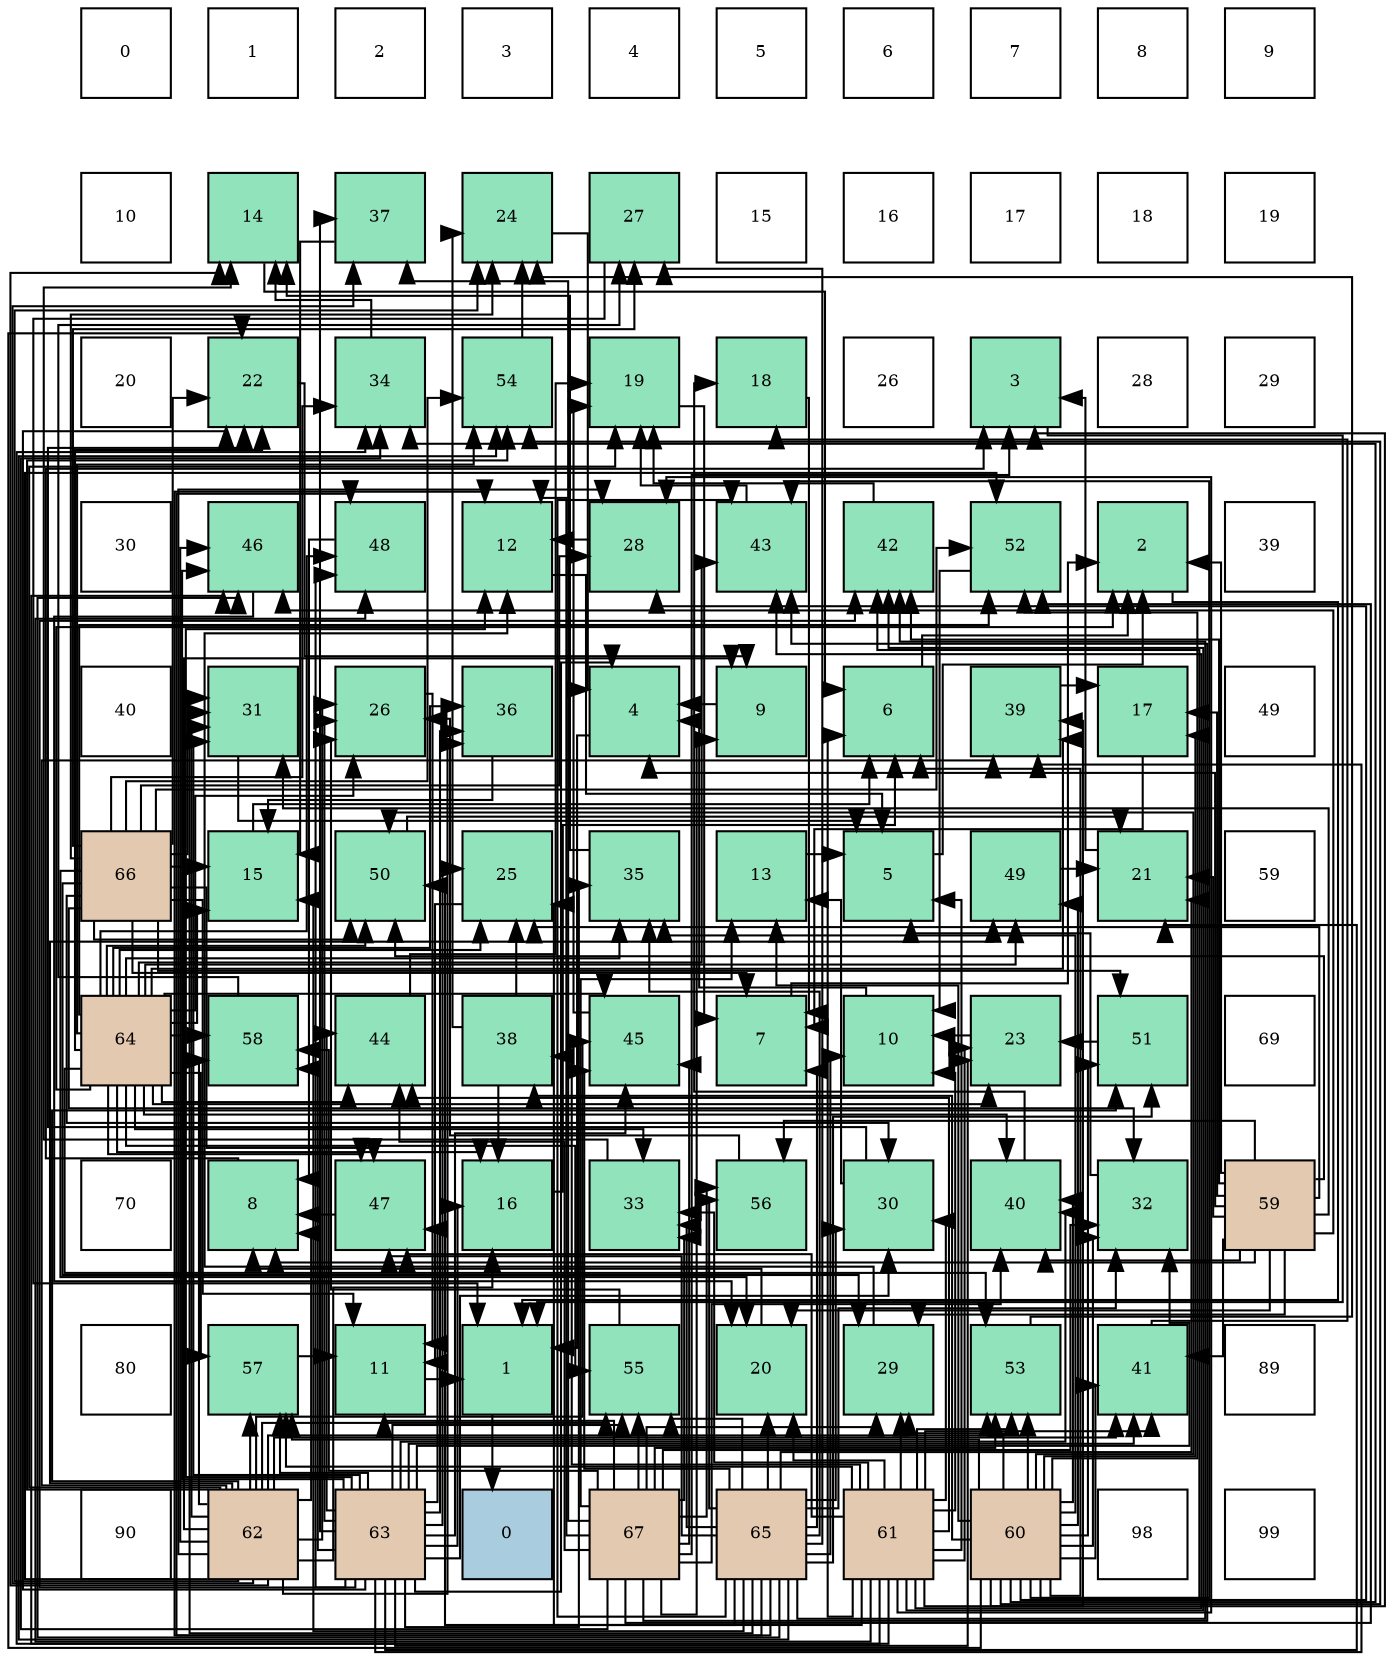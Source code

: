 digraph layout{
 rankdir=TB;
 splines=ortho;
 node [style=filled shape=square fixedsize=true width=0.6];
0[label="0", fontsize=8, fillcolor="#ffffff"];
1[label="1", fontsize=8, fillcolor="#ffffff"];
2[label="2", fontsize=8, fillcolor="#ffffff"];
3[label="3", fontsize=8, fillcolor="#ffffff"];
4[label="4", fontsize=8, fillcolor="#ffffff"];
5[label="5", fontsize=8, fillcolor="#ffffff"];
6[label="6", fontsize=8, fillcolor="#ffffff"];
7[label="7", fontsize=8, fillcolor="#ffffff"];
8[label="8", fontsize=8, fillcolor="#ffffff"];
9[label="9", fontsize=8, fillcolor="#ffffff"];
10[label="10", fontsize=8, fillcolor="#ffffff"];
11[label="14", fontsize=8, fillcolor="#91e3bb"];
12[label="37", fontsize=8, fillcolor="#91e3bb"];
13[label="24", fontsize=8, fillcolor="#91e3bb"];
14[label="27", fontsize=8, fillcolor="#91e3bb"];
15[label="15", fontsize=8, fillcolor="#ffffff"];
16[label="16", fontsize=8, fillcolor="#ffffff"];
17[label="17", fontsize=8, fillcolor="#ffffff"];
18[label="18", fontsize=8, fillcolor="#ffffff"];
19[label="19", fontsize=8, fillcolor="#ffffff"];
20[label="20", fontsize=8, fillcolor="#ffffff"];
21[label="22", fontsize=8, fillcolor="#91e3bb"];
22[label="34", fontsize=8, fillcolor="#91e3bb"];
23[label="54", fontsize=8, fillcolor="#91e3bb"];
24[label="19", fontsize=8, fillcolor="#91e3bb"];
25[label="18", fontsize=8, fillcolor="#91e3bb"];
26[label="26", fontsize=8, fillcolor="#ffffff"];
27[label="3", fontsize=8, fillcolor="#91e3bb"];
28[label="28", fontsize=8, fillcolor="#ffffff"];
29[label="29", fontsize=8, fillcolor="#ffffff"];
30[label="30", fontsize=8, fillcolor="#ffffff"];
31[label="46", fontsize=8, fillcolor="#91e3bb"];
32[label="48", fontsize=8, fillcolor="#91e3bb"];
33[label="12", fontsize=8, fillcolor="#91e3bb"];
34[label="28", fontsize=8, fillcolor="#91e3bb"];
35[label="43", fontsize=8, fillcolor="#91e3bb"];
36[label="42", fontsize=8, fillcolor="#91e3bb"];
37[label="52", fontsize=8, fillcolor="#91e3bb"];
38[label="2", fontsize=8, fillcolor="#91e3bb"];
39[label="39", fontsize=8, fillcolor="#ffffff"];
40[label="40", fontsize=8, fillcolor="#ffffff"];
41[label="31", fontsize=8, fillcolor="#91e3bb"];
42[label="26", fontsize=8, fillcolor="#91e3bb"];
43[label="36", fontsize=8, fillcolor="#91e3bb"];
44[label="4", fontsize=8, fillcolor="#91e3bb"];
45[label="9", fontsize=8, fillcolor="#91e3bb"];
46[label="6", fontsize=8, fillcolor="#91e3bb"];
47[label="39", fontsize=8, fillcolor="#91e3bb"];
48[label="17", fontsize=8, fillcolor="#91e3bb"];
49[label="49", fontsize=8, fillcolor="#ffffff"];
50[label="66", fontsize=8, fillcolor="#e3c9af"];
51[label="15", fontsize=8, fillcolor="#91e3bb"];
52[label="50", fontsize=8, fillcolor="#91e3bb"];
53[label="25", fontsize=8, fillcolor="#91e3bb"];
54[label="35", fontsize=8, fillcolor="#91e3bb"];
55[label="13", fontsize=8, fillcolor="#91e3bb"];
56[label="5", fontsize=8, fillcolor="#91e3bb"];
57[label="49", fontsize=8, fillcolor="#91e3bb"];
58[label="21", fontsize=8, fillcolor="#91e3bb"];
59[label="59", fontsize=8, fillcolor="#ffffff"];
60[label="64", fontsize=8, fillcolor="#e3c9af"];
61[label="58", fontsize=8, fillcolor="#91e3bb"];
62[label="44", fontsize=8, fillcolor="#91e3bb"];
63[label="38", fontsize=8, fillcolor="#91e3bb"];
64[label="45", fontsize=8, fillcolor="#91e3bb"];
65[label="7", fontsize=8, fillcolor="#91e3bb"];
66[label="10", fontsize=8, fillcolor="#91e3bb"];
67[label="23", fontsize=8, fillcolor="#91e3bb"];
68[label="51", fontsize=8, fillcolor="#91e3bb"];
69[label="69", fontsize=8, fillcolor="#ffffff"];
70[label="70", fontsize=8, fillcolor="#ffffff"];
71[label="8", fontsize=8, fillcolor="#91e3bb"];
72[label="47", fontsize=8, fillcolor="#91e3bb"];
73[label="16", fontsize=8, fillcolor="#91e3bb"];
74[label="33", fontsize=8, fillcolor="#91e3bb"];
75[label="56", fontsize=8, fillcolor="#91e3bb"];
76[label="30", fontsize=8, fillcolor="#91e3bb"];
77[label="40", fontsize=8, fillcolor="#91e3bb"];
78[label="32", fontsize=8, fillcolor="#91e3bb"];
79[label="59", fontsize=8, fillcolor="#e3c9af"];
80[label="80", fontsize=8, fillcolor="#ffffff"];
81[label="57", fontsize=8, fillcolor="#91e3bb"];
82[label="11", fontsize=8, fillcolor="#91e3bb"];
83[label="1", fontsize=8, fillcolor="#91e3bb"];
84[label="55", fontsize=8, fillcolor="#91e3bb"];
85[label="20", fontsize=8, fillcolor="#91e3bb"];
86[label="29", fontsize=8, fillcolor="#91e3bb"];
87[label="53", fontsize=8, fillcolor="#91e3bb"];
88[label="41", fontsize=8, fillcolor="#91e3bb"];
89[label="89", fontsize=8, fillcolor="#ffffff"];
90[label="90", fontsize=8, fillcolor="#ffffff"];
91[label="62", fontsize=8, fillcolor="#e3c9af"];
92[label="63", fontsize=8, fillcolor="#e3c9af"];
93[label="0", fontsize=8, fillcolor="#a9ccde"];
94[label="67", fontsize=8, fillcolor="#e3c9af"];
95[label="65", fontsize=8, fillcolor="#e3c9af"];
96[label="61", fontsize=8, fillcolor="#e3c9af"];
97[label="60", fontsize=8, fillcolor="#e3c9af"];
98[label="98", fontsize=8, fillcolor="#ffffff"];
99[label="99", fontsize=8, fillcolor="#ffffff"];
edge [constraint=false, style=vis];83 -> 93;
38 -> 83;
27 -> 83;
44 -> 83;
56 -> 38;
46 -> 38;
65 -> 38;
71 -> 27;
45 -> 44;
66 -> 44;
82 -> 83;
33 -> 56;
55 -> 56;
11 -> 46;
51 -> 46;
73 -> 46;
48 -> 65;
25 -> 65;
24 -> 65;
85 -> 71;
58 -> 27;
21 -> 45;
67 -> 66;
13 -> 44;
53 -> 82;
42 -> 82;
14 -> 83;
34 -> 33;
86 -> 33;
76 -> 55;
76 -> 21;
41 -> 56;
78 -> 56;
74 -> 11;
22 -> 11;
54 -> 11;
43 -> 51;
12 -> 51;
63 -> 73;
63 -> 13;
63 -> 53;
47 -> 48;
77 -> 25;
88 -> 25;
36 -> 24;
35 -> 24;
62 -> 24;
64 -> 24;
31 -> 85;
72 -> 71;
32 -> 71;
57 -> 58;
52 -> 58;
68 -> 67;
37 -> 66;
87 -> 13;
23 -> 13;
84 -> 42;
75 -> 42;
81 -> 82;
61 -> 14;
79 -> 38;
79 -> 44;
79 -> 71;
79 -> 48;
79 -> 85;
79 -> 58;
79 -> 53;
79 -> 86;
79 -> 41;
79 -> 77;
79 -> 88;
79 -> 36;
79 -> 31;
79 -> 52;
79 -> 75;
97 -> 27;
97 -> 46;
97 -> 55;
97 -> 48;
97 -> 21;
97 -> 34;
97 -> 86;
97 -> 78;
97 -> 22;
97 -> 54;
97 -> 63;
97 -> 77;
97 -> 88;
97 -> 36;
97 -> 35;
97 -> 57;
97 -> 52;
97 -> 68;
97 -> 37;
97 -> 87;
97 -> 23;
97 -> 81;
96 -> 56;
96 -> 46;
96 -> 66;
96 -> 85;
96 -> 67;
96 -> 34;
96 -> 86;
96 -> 76;
96 -> 74;
96 -> 22;
96 -> 63;
96 -> 47;
96 -> 88;
96 -> 36;
96 -> 35;
96 -> 62;
96 -> 31;
96 -> 72;
96 -> 32;
96 -> 52;
96 -> 87;
96 -> 81;
91 -> 71;
91 -> 45;
91 -> 11;
91 -> 73;
91 -> 24;
91 -> 13;
91 -> 42;
91 -> 34;
91 -> 41;
91 -> 43;
91 -> 12;
91 -> 47;
91 -> 88;
91 -> 64;
91 -> 31;
91 -> 57;
91 -> 68;
91 -> 37;
91 -> 87;
91 -> 23;
91 -> 84;
91 -> 81;
91 -> 61;
92 -> 44;
92 -> 33;
92 -> 73;
92 -> 58;
92 -> 21;
92 -> 67;
92 -> 53;
92 -> 42;
92 -> 76;
92 -> 41;
92 -> 78;
92 -> 54;
92 -> 43;
92 -> 12;
92 -> 47;
92 -> 77;
92 -> 88;
92 -> 36;
92 -> 62;
92 -> 64;
92 -> 31;
92 -> 72;
92 -> 32;
92 -> 84;
92 -> 81;
92 -> 61;
60 -> 38;
60 -> 51;
60 -> 73;
60 -> 21;
60 -> 67;
60 -> 53;
60 -> 42;
60 -> 74;
60 -> 54;
60 -> 43;
60 -> 47;
60 -> 77;
60 -> 35;
60 -> 62;
60 -> 64;
60 -> 72;
60 -> 32;
60 -> 57;
60 -> 52;
60 -> 37;
60 -> 87;
60 -> 23;
60 -> 84;
60 -> 81;
60 -> 61;
95 -> 65;
95 -> 66;
95 -> 33;
95 -> 51;
95 -> 85;
95 -> 58;
95 -> 53;
95 -> 14;
95 -> 76;
95 -> 41;
95 -> 78;
95 -> 74;
95 -> 54;
95 -> 36;
95 -> 35;
95 -> 64;
95 -> 31;
95 -> 72;
95 -> 32;
95 -> 68;
95 -> 23;
95 -> 84;
95 -> 75;
50 -> 65;
50 -> 82;
50 -> 51;
50 -> 85;
50 -> 21;
50 -> 13;
50 -> 14;
50 -> 34;
50 -> 86;
50 -> 76;
50 -> 41;
50 -> 78;
50 -> 22;
50 -> 72;
50 -> 52;
50 -> 68;
50 -> 37;
50 -> 23;
94 -> 27;
94 -> 45;
94 -> 82;
94 -> 33;
94 -> 55;
94 -> 86;
94 -> 78;
94 -> 74;
94 -> 22;
94 -> 12;
94 -> 77;
94 -> 35;
94 -> 62;
94 -> 64;
94 -> 37;
94 -> 87;
94 -> 84;
94 -> 75;
94 -> 61;
edge [constraint=true, style=invis];
0 -> 10 -> 20 -> 30 -> 40 -> 50 -> 60 -> 70 -> 80 -> 90;
1 -> 11 -> 21 -> 31 -> 41 -> 51 -> 61 -> 71 -> 81 -> 91;
2 -> 12 -> 22 -> 32 -> 42 -> 52 -> 62 -> 72 -> 82 -> 92;
3 -> 13 -> 23 -> 33 -> 43 -> 53 -> 63 -> 73 -> 83 -> 93;
4 -> 14 -> 24 -> 34 -> 44 -> 54 -> 64 -> 74 -> 84 -> 94;
5 -> 15 -> 25 -> 35 -> 45 -> 55 -> 65 -> 75 -> 85 -> 95;
6 -> 16 -> 26 -> 36 -> 46 -> 56 -> 66 -> 76 -> 86 -> 96;
7 -> 17 -> 27 -> 37 -> 47 -> 57 -> 67 -> 77 -> 87 -> 97;
8 -> 18 -> 28 -> 38 -> 48 -> 58 -> 68 -> 78 -> 88 -> 98;
9 -> 19 -> 29 -> 39 -> 49 -> 59 -> 69 -> 79 -> 89 -> 99;
rank = same {0 -> 1 -> 2 -> 3 -> 4 -> 5 -> 6 -> 7 -> 8 -> 9};
rank = same {10 -> 11 -> 12 -> 13 -> 14 -> 15 -> 16 -> 17 -> 18 -> 19};
rank = same {20 -> 21 -> 22 -> 23 -> 24 -> 25 -> 26 -> 27 -> 28 -> 29};
rank = same {30 -> 31 -> 32 -> 33 -> 34 -> 35 -> 36 -> 37 -> 38 -> 39};
rank = same {40 -> 41 -> 42 -> 43 -> 44 -> 45 -> 46 -> 47 -> 48 -> 49};
rank = same {50 -> 51 -> 52 -> 53 -> 54 -> 55 -> 56 -> 57 -> 58 -> 59};
rank = same {60 -> 61 -> 62 -> 63 -> 64 -> 65 -> 66 -> 67 -> 68 -> 69};
rank = same {70 -> 71 -> 72 -> 73 -> 74 -> 75 -> 76 -> 77 -> 78 -> 79};
rank = same {80 -> 81 -> 82 -> 83 -> 84 -> 85 -> 86 -> 87 -> 88 -> 89};
rank = same {90 -> 91 -> 92 -> 93 -> 94 -> 95 -> 96 -> 97 -> 98 -> 99};
}
